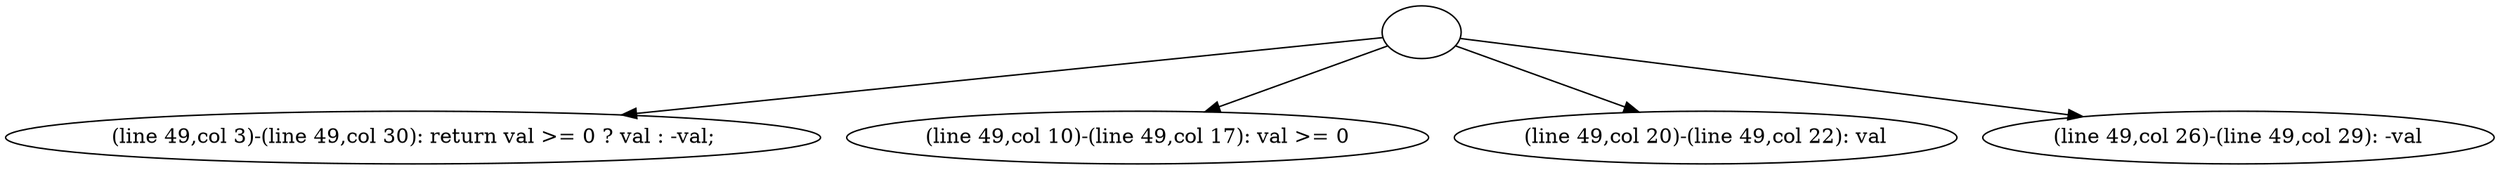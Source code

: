 strict digraph G {
  1 [ label="" ];
  2 [ label="(line 49,col 3)-(line 49,col 30): return val >= 0 ? val : -val;" ];
  3 [ label="(line 49,col 10)-(line 49,col 17): val >= 0" ];
  4 [ label="(line 49,col 20)-(line 49,col 22): val" ];
  5 [ label="(line 49,col 26)-(line 49,col 29): -val" ];
  1 -> 2;
  1 -> 3;
  1 -> 4;
  1 -> 5;
}
